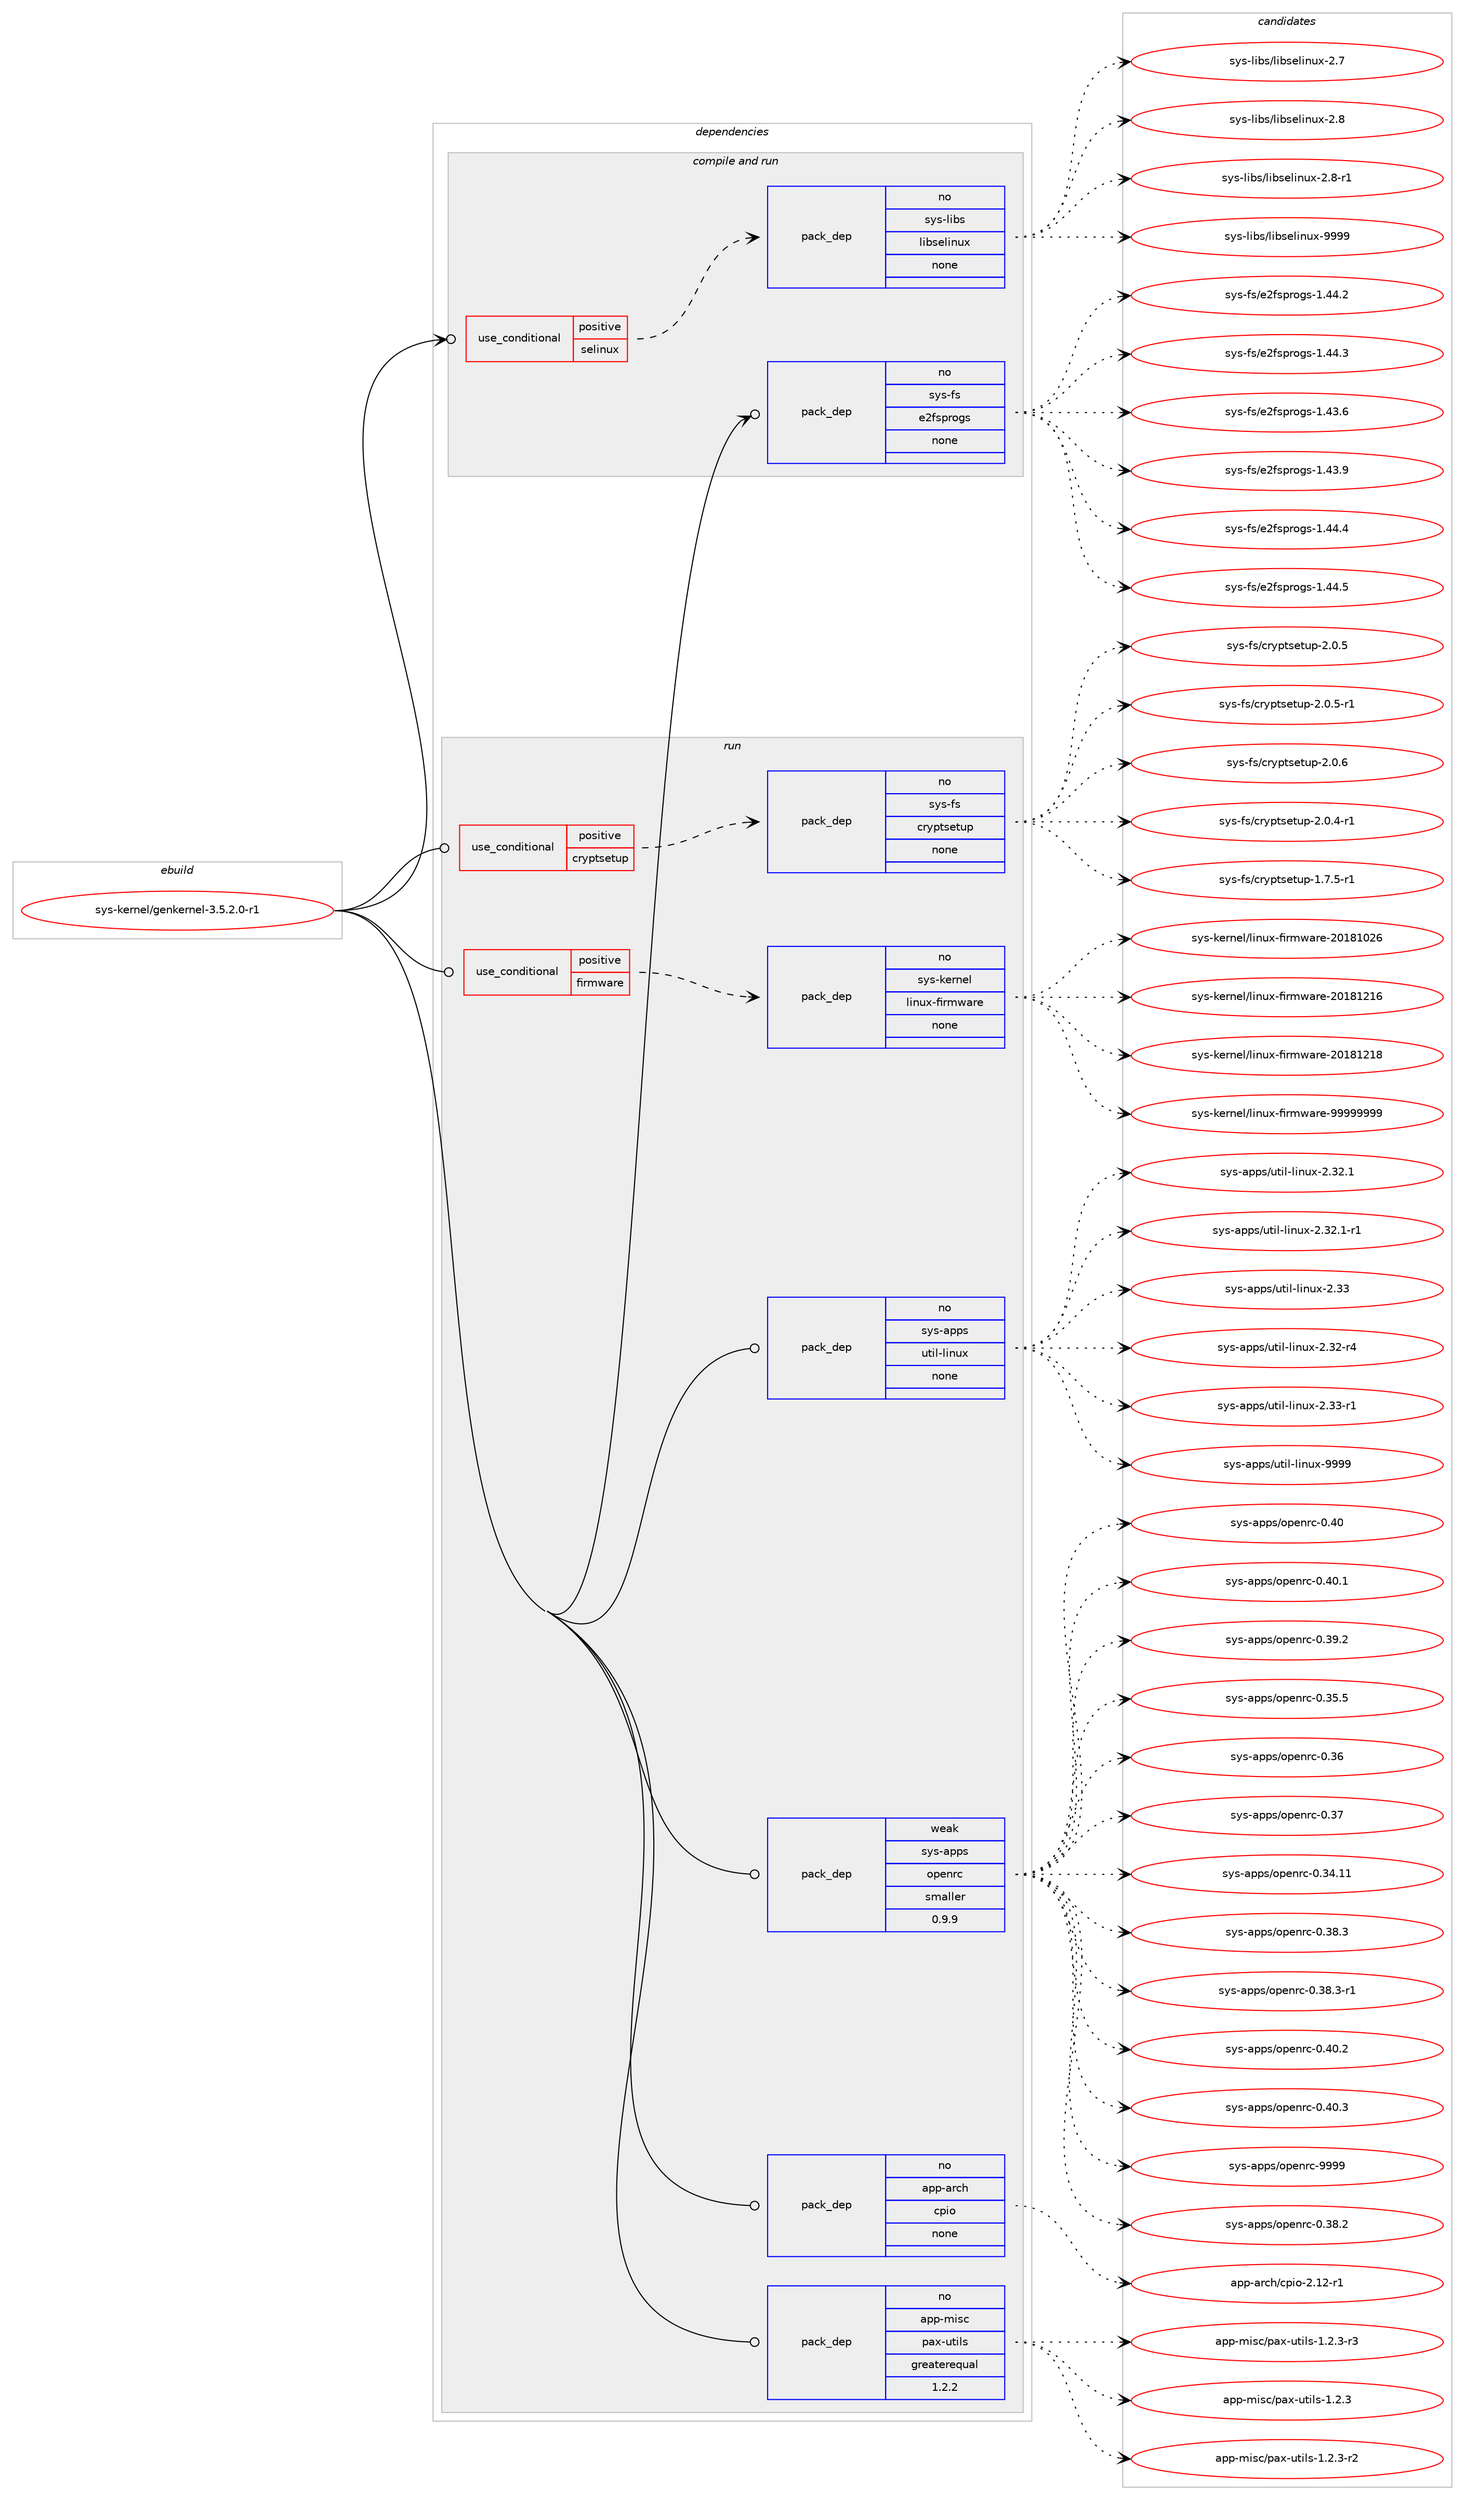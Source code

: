 digraph prolog {

# *************
# Graph options
# *************

newrank=true;
concentrate=true;
compound=true;
graph [rankdir=LR,fontname=Helvetica,fontsize=10,ranksep=1.5];#, ranksep=2.5, nodesep=0.2];
edge  [arrowhead=vee];
node  [fontname=Helvetica,fontsize=10];

# **********
# The ebuild
# **********

subgraph cluster_leftcol {
color=gray;
rank=same;
label=<<i>ebuild</i>>;
id [label="sys-kernel/genkernel-3.5.2.0-r1", color=red, width=4, href="../sys-kernel/genkernel-3.5.2.0-r1.svg"];
}

# ****************
# The dependencies
# ****************

subgraph cluster_midcol {
color=gray;
label=<<i>dependencies</i>>;
subgraph cluster_compile {
fillcolor="#eeeeee";
style=filled;
label=<<i>compile</i>>;
}
subgraph cluster_compileandrun {
fillcolor="#eeeeee";
style=filled;
label=<<i>compile and run</i>>;
subgraph cond1797 {
dependency9390 [label=<<TABLE BORDER="0" CELLBORDER="1" CELLSPACING="0" CELLPADDING="4"><TR><TD ROWSPAN="3" CELLPADDING="10">use_conditional</TD></TR><TR><TD>positive</TD></TR><TR><TD>selinux</TD></TR></TABLE>>, shape=none, color=red];
subgraph pack7380 {
dependency9391 [label=<<TABLE BORDER="0" CELLBORDER="1" CELLSPACING="0" CELLPADDING="4" WIDTH="220"><TR><TD ROWSPAN="6" CELLPADDING="30">pack_dep</TD></TR><TR><TD WIDTH="110">no</TD></TR><TR><TD>sys-libs</TD></TR><TR><TD>libselinux</TD></TR><TR><TD>none</TD></TR><TR><TD></TD></TR></TABLE>>, shape=none, color=blue];
}
dependency9390:e -> dependency9391:w [weight=20,style="dashed",arrowhead="vee"];
}
id:e -> dependency9390:w [weight=20,style="solid",arrowhead="odotvee"];
subgraph pack7381 {
dependency9392 [label=<<TABLE BORDER="0" CELLBORDER="1" CELLSPACING="0" CELLPADDING="4" WIDTH="220"><TR><TD ROWSPAN="6" CELLPADDING="30">pack_dep</TD></TR><TR><TD WIDTH="110">no</TD></TR><TR><TD>sys-fs</TD></TR><TR><TD>e2fsprogs</TD></TR><TR><TD>none</TD></TR><TR><TD></TD></TR></TABLE>>, shape=none, color=blue];
}
id:e -> dependency9392:w [weight=20,style="solid",arrowhead="odotvee"];
}
subgraph cluster_run {
fillcolor="#eeeeee";
style=filled;
label=<<i>run</i>>;
subgraph cond1798 {
dependency9393 [label=<<TABLE BORDER="0" CELLBORDER="1" CELLSPACING="0" CELLPADDING="4"><TR><TD ROWSPAN="3" CELLPADDING="10">use_conditional</TD></TR><TR><TD>positive</TD></TR><TR><TD>cryptsetup</TD></TR></TABLE>>, shape=none, color=red];
subgraph pack7382 {
dependency9394 [label=<<TABLE BORDER="0" CELLBORDER="1" CELLSPACING="0" CELLPADDING="4" WIDTH="220"><TR><TD ROWSPAN="6" CELLPADDING="30">pack_dep</TD></TR><TR><TD WIDTH="110">no</TD></TR><TR><TD>sys-fs</TD></TR><TR><TD>cryptsetup</TD></TR><TR><TD>none</TD></TR><TR><TD></TD></TR></TABLE>>, shape=none, color=blue];
}
dependency9393:e -> dependency9394:w [weight=20,style="dashed",arrowhead="vee"];
}
id:e -> dependency9393:w [weight=20,style="solid",arrowhead="odot"];
subgraph cond1799 {
dependency9395 [label=<<TABLE BORDER="0" CELLBORDER="1" CELLSPACING="0" CELLPADDING="4"><TR><TD ROWSPAN="3" CELLPADDING="10">use_conditional</TD></TR><TR><TD>positive</TD></TR><TR><TD>firmware</TD></TR></TABLE>>, shape=none, color=red];
subgraph pack7383 {
dependency9396 [label=<<TABLE BORDER="0" CELLBORDER="1" CELLSPACING="0" CELLPADDING="4" WIDTH="220"><TR><TD ROWSPAN="6" CELLPADDING="30">pack_dep</TD></TR><TR><TD WIDTH="110">no</TD></TR><TR><TD>sys-kernel</TD></TR><TR><TD>linux-firmware</TD></TR><TR><TD>none</TD></TR><TR><TD></TD></TR></TABLE>>, shape=none, color=blue];
}
dependency9395:e -> dependency9396:w [weight=20,style="dashed",arrowhead="vee"];
}
id:e -> dependency9395:w [weight=20,style="solid",arrowhead="odot"];
subgraph pack7384 {
dependency9397 [label=<<TABLE BORDER="0" CELLBORDER="1" CELLSPACING="0" CELLPADDING="4" WIDTH="220"><TR><TD ROWSPAN="6" CELLPADDING="30">pack_dep</TD></TR><TR><TD WIDTH="110">no</TD></TR><TR><TD>app-arch</TD></TR><TR><TD>cpio</TD></TR><TR><TD>none</TD></TR><TR><TD></TD></TR></TABLE>>, shape=none, color=blue];
}
id:e -> dependency9397:w [weight=20,style="solid",arrowhead="odot"];
subgraph pack7385 {
dependency9398 [label=<<TABLE BORDER="0" CELLBORDER="1" CELLSPACING="0" CELLPADDING="4" WIDTH="220"><TR><TD ROWSPAN="6" CELLPADDING="30">pack_dep</TD></TR><TR><TD WIDTH="110">no</TD></TR><TR><TD>app-misc</TD></TR><TR><TD>pax-utils</TD></TR><TR><TD>greaterequal</TD></TR><TR><TD>1.2.2</TD></TR></TABLE>>, shape=none, color=blue];
}
id:e -> dependency9398:w [weight=20,style="solid",arrowhead="odot"];
subgraph pack7386 {
dependency9399 [label=<<TABLE BORDER="0" CELLBORDER="1" CELLSPACING="0" CELLPADDING="4" WIDTH="220"><TR><TD ROWSPAN="6" CELLPADDING="30">pack_dep</TD></TR><TR><TD WIDTH="110">no</TD></TR><TR><TD>sys-apps</TD></TR><TR><TD>util-linux</TD></TR><TR><TD>none</TD></TR><TR><TD></TD></TR></TABLE>>, shape=none, color=blue];
}
id:e -> dependency9399:w [weight=20,style="solid",arrowhead="odot"];
subgraph pack7387 {
dependency9400 [label=<<TABLE BORDER="0" CELLBORDER="1" CELLSPACING="0" CELLPADDING="4" WIDTH="220"><TR><TD ROWSPAN="6" CELLPADDING="30">pack_dep</TD></TR><TR><TD WIDTH="110">weak</TD></TR><TR><TD>sys-apps</TD></TR><TR><TD>openrc</TD></TR><TR><TD>smaller</TD></TR><TR><TD>0.9.9</TD></TR></TABLE>>, shape=none, color=blue];
}
id:e -> dependency9400:w [weight=20,style="solid",arrowhead="odot"];
}
}

# **************
# The candidates
# **************

subgraph cluster_choices {
rank=same;
color=gray;
label=<<i>candidates</i>>;

subgraph choice7380 {
color=black;
nodesep=1;
choice1151211154510810598115471081059811510110810511011712045504655 [label="sys-libs/libselinux-2.7", color=red, width=4,href="../sys-libs/libselinux-2.7.svg"];
choice1151211154510810598115471081059811510110810511011712045504656 [label="sys-libs/libselinux-2.8", color=red, width=4,href="../sys-libs/libselinux-2.8.svg"];
choice11512111545108105981154710810598115101108105110117120455046564511449 [label="sys-libs/libselinux-2.8-r1", color=red, width=4,href="../sys-libs/libselinux-2.8-r1.svg"];
choice115121115451081059811547108105981151011081051101171204557575757 [label="sys-libs/libselinux-9999", color=red, width=4,href="../sys-libs/libselinux-9999.svg"];
dependency9391:e -> choice1151211154510810598115471081059811510110810511011712045504655:w [style=dotted,weight="100"];
dependency9391:e -> choice1151211154510810598115471081059811510110810511011712045504656:w [style=dotted,weight="100"];
dependency9391:e -> choice11512111545108105981154710810598115101108105110117120455046564511449:w [style=dotted,weight="100"];
dependency9391:e -> choice115121115451081059811547108105981151011081051101171204557575757:w [style=dotted,weight="100"];
}
subgraph choice7381 {
color=black;
nodesep=1;
choice11512111545102115471015010211511211411110311545494652524650 [label="sys-fs/e2fsprogs-1.44.2", color=red, width=4,href="../sys-fs/e2fsprogs-1.44.2.svg"];
choice11512111545102115471015010211511211411110311545494652524651 [label="sys-fs/e2fsprogs-1.44.3", color=red, width=4,href="../sys-fs/e2fsprogs-1.44.3.svg"];
choice11512111545102115471015010211511211411110311545494652514654 [label="sys-fs/e2fsprogs-1.43.6", color=red, width=4,href="../sys-fs/e2fsprogs-1.43.6.svg"];
choice11512111545102115471015010211511211411110311545494652514657 [label="sys-fs/e2fsprogs-1.43.9", color=red, width=4,href="../sys-fs/e2fsprogs-1.43.9.svg"];
choice11512111545102115471015010211511211411110311545494652524652 [label="sys-fs/e2fsprogs-1.44.4", color=red, width=4,href="../sys-fs/e2fsprogs-1.44.4.svg"];
choice11512111545102115471015010211511211411110311545494652524653 [label="sys-fs/e2fsprogs-1.44.5", color=red, width=4,href="../sys-fs/e2fsprogs-1.44.5.svg"];
dependency9392:e -> choice11512111545102115471015010211511211411110311545494652524650:w [style=dotted,weight="100"];
dependency9392:e -> choice11512111545102115471015010211511211411110311545494652524651:w [style=dotted,weight="100"];
dependency9392:e -> choice11512111545102115471015010211511211411110311545494652514654:w [style=dotted,weight="100"];
dependency9392:e -> choice11512111545102115471015010211511211411110311545494652514657:w [style=dotted,weight="100"];
dependency9392:e -> choice11512111545102115471015010211511211411110311545494652524652:w [style=dotted,weight="100"];
dependency9392:e -> choice11512111545102115471015010211511211411110311545494652524653:w [style=dotted,weight="100"];
}
subgraph choice7382 {
color=black;
nodesep=1;
choice1151211154510211547991141211121161151011161171124550464846524511449 [label="sys-fs/cryptsetup-2.0.4-r1", color=red, width=4,href="../sys-fs/cryptsetup-2.0.4-r1.svg"];
choice1151211154510211547991141211121161151011161171124549465546534511449 [label="sys-fs/cryptsetup-1.7.5-r1", color=red, width=4,href="../sys-fs/cryptsetup-1.7.5-r1.svg"];
choice115121115451021154799114121112116115101116117112455046484653 [label="sys-fs/cryptsetup-2.0.5", color=red, width=4,href="../sys-fs/cryptsetup-2.0.5.svg"];
choice1151211154510211547991141211121161151011161171124550464846534511449 [label="sys-fs/cryptsetup-2.0.5-r1", color=red, width=4,href="../sys-fs/cryptsetup-2.0.5-r1.svg"];
choice115121115451021154799114121112116115101116117112455046484654 [label="sys-fs/cryptsetup-2.0.6", color=red, width=4,href="../sys-fs/cryptsetup-2.0.6.svg"];
dependency9394:e -> choice1151211154510211547991141211121161151011161171124550464846524511449:w [style=dotted,weight="100"];
dependency9394:e -> choice1151211154510211547991141211121161151011161171124549465546534511449:w [style=dotted,weight="100"];
dependency9394:e -> choice115121115451021154799114121112116115101116117112455046484653:w [style=dotted,weight="100"];
dependency9394:e -> choice1151211154510211547991141211121161151011161171124550464846534511449:w [style=dotted,weight="100"];
dependency9394:e -> choice115121115451021154799114121112116115101116117112455046484654:w [style=dotted,weight="100"];
}
subgraph choice7383 {
color=black;
nodesep=1;
choice11512111545107101114110101108471081051101171204510210511410911997114101455048495649485054 [label="sys-kernel/linux-firmware-20181026", color=red, width=4,href="../sys-kernel/linux-firmware-20181026.svg"];
choice11512111545107101114110101108471081051101171204510210511410911997114101455048495649504954 [label="sys-kernel/linux-firmware-20181216", color=red, width=4,href="../sys-kernel/linux-firmware-20181216.svg"];
choice11512111545107101114110101108471081051101171204510210511410911997114101455048495649504956 [label="sys-kernel/linux-firmware-20181218", color=red, width=4,href="../sys-kernel/linux-firmware-20181218.svg"];
choice11512111545107101114110101108471081051101171204510210511410911997114101455757575757575757 [label="sys-kernel/linux-firmware-99999999", color=red, width=4,href="../sys-kernel/linux-firmware-99999999.svg"];
dependency9396:e -> choice11512111545107101114110101108471081051101171204510210511410911997114101455048495649485054:w [style=dotted,weight="100"];
dependency9396:e -> choice11512111545107101114110101108471081051101171204510210511410911997114101455048495649504954:w [style=dotted,weight="100"];
dependency9396:e -> choice11512111545107101114110101108471081051101171204510210511410911997114101455048495649504956:w [style=dotted,weight="100"];
dependency9396:e -> choice11512111545107101114110101108471081051101171204510210511410911997114101455757575757575757:w [style=dotted,weight="100"];
}
subgraph choice7384 {
color=black;
nodesep=1;
choice97112112459711499104479911210511145504649504511449 [label="app-arch/cpio-2.12-r1", color=red, width=4,href="../app-arch/cpio-2.12-r1.svg"];
dependency9397:e -> choice97112112459711499104479911210511145504649504511449:w [style=dotted,weight="100"];
}
subgraph choice7385 {
color=black;
nodesep=1;
choice971121124510910511599471129712045117116105108115454946504651 [label="app-misc/pax-utils-1.2.3", color=red, width=4,href="../app-misc/pax-utils-1.2.3.svg"];
choice9711211245109105115994711297120451171161051081154549465046514511450 [label="app-misc/pax-utils-1.2.3-r2", color=red, width=4,href="../app-misc/pax-utils-1.2.3-r2.svg"];
choice9711211245109105115994711297120451171161051081154549465046514511451 [label="app-misc/pax-utils-1.2.3-r3", color=red, width=4,href="../app-misc/pax-utils-1.2.3-r3.svg"];
dependency9398:e -> choice971121124510910511599471129712045117116105108115454946504651:w [style=dotted,weight="100"];
dependency9398:e -> choice9711211245109105115994711297120451171161051081154549465046514511450:w [style=dotted,weight="100"];
dependency9398:e -> choice9711211245109105115994711297120451171161051081154549465046514511451:w [style=dotted,weight="100"];
}
subgraph choice7386 {
color=black;
nodesep=1;
choice1151211154597112112115471171161051084510810511011712045504651504649 [label="sys-apps/util-linux-2.32.1", color=red, width=4,href="../sys-apps/util-linux-2.32.1.svg"];
choice11512111545971121121154711711610510845108105110117120455046515046494511449 [label="sys-apps/util-linux-2.32.1-r1", color=red, width=4,href="../sys-apps/util-linux-2.32.1-r1.svg"];
choice115121115459711211211547117116105108451081051101171204550465151 [label="sys-apps/util-linux-2.33", color=red, width=4,href="../sys-apps/util-linux-2.33.svg"];
choice1151211154597112112115471171161051084510810511011712045504651504511452 [label="sys-apps/util-linux-2.32-r4", color=red, width=4,href="../sys-apps/util-linux-2.32-r4.svg"];
choice1151211154597112112115471171161051084510810511011712045504651514511449 [label="sys-apps/util-linux-2.33-r1", color=red, width=4,href="../sys-apps/util-linux-2.33-r1.svg"];
choice115121115459711211211547117116105108451081051101171204557575757 [label="sys-apps/util-linux-9999", color=red, width=4,href="../sys-apps/util-linux-9999.svg"];
dependency9399:e -> choice1151211154597112112115471171161051084510810511011712045504651504649:w [style=dotted,weight="100"];
dependency9399:e -> choice11512111545971121121154711711610510845108105110117120455046515046494511449:w [style=dotted,weight="100"];
dependency9399:e -> choice115121115459711211211547117116105108451081051101171204550465151:w [style=dotted,weight="100"];
dependency9399:e -> choice1151211154597112112115471171161051084510810511011712045504651504511452:w [style=dotted,weight="100"];
dependency9399:e -> choice1151211154597112112115471171161051084510810511011712045504651514511449:w [style=dotted,weight="100"];
dependency9399:e -> choice115121115459711211211547117116105108451081051101171204557575757:w [style=dotted,weight="100"];
}
subgraph choice7387 {
color=black;
nodesep=1;
choice1151211154597112112115471111121011101149945484651564650 [label="sys-apps/openrc-0.38.2", color=red, width=4,href="../sys-apps/openrc-0.38.2.svg"];
choice115121115459711211211547111112101110114994548465248 [label="sys-apps/openrc-0.40", color=red, width=4,href="../sys-apps/openrc-0.40.svg"];
choice1151211154597112112115471111121011101149945484652484649 [label="sys-apps/openrc-0.40.1", color=red, width=4,href="../sys-apps/openrc-0.40.1.svg"];
choice1151211154597112112115471111121011101149945484651574650 [label="sys-apps/openrc-0.39.2", color=red, width=4,href="../sys-apps/openrc-0.39.2.svg"];
choice1151211154597112112115471111121011101149945484651534653 [label="sys-apps/openrc-0.35.5", color=red, width=4,href="../sys-apps/openrc-0.35.5.svg"];
choice115121115459711211211547111112101110114994548465154 [label="sys-apps/openrc-0.36", color=red, width=4,href="../sys-apps/openrc-0.36.svg"];
choice115121115459711211211547111112101110114994548465155 [label="sys-apps/openrc-0.37", color=red, width=4,href="../sys-apps/openrc-0.37.svg"];
choice115121115459711211211547111112101110114994548465152464949 [label="sys-apps/openrc-0.34.11", color=red, width=4,href="../sys-apps/openrc-0.34.11.svg"];
choice1151211154597112112115471111121011101149945484651564651 [label="sys-apps/openrc-0.38.3", color=red, width=4,href="../sys-apps/openrc-0.38.3.svg"];
choice11512111545971121121154711111210111011499454846515646514511449 [label="sys-apps/openrc-0.38.3-r1", color=red, width=4,href="../sys-apps/openrc-0.38.3-r1.svg"];
choice1151211154597112112115471111121011101149945484652484650 [label="sys-apps/openrc-0.40.2", color=red, width=4,href="../sys-apps/openrc-0.40.2.svg"];
choice1151211154597112112115471111121011101149945484652484651 [label="sys-apps/openrc-0.40.3", color=red, width=4,href="../sys-apps/openrc-0.40.3.svg"];
choice115121115459711211211547111112101110114994557575757 [label="sys-apps/openrc-9999", color=red, width=4,href="../sys-apps/openrc-9999.svg"];
dependency9400:e -> choice1151211154597112112115471111121011101149945484651564650:w [style=dotted,weight="100"];
dependency9400:e -> choice115121115459711211211547111112101110114994548465248:w [style=dotted,weight="100"];
dependency9400:e -> choice1151211154597112112115471111121011101149945484652484649:w [style=dotted,weight="100"];
dependency9400:e -> choice1151211154597112112115471111121011101149945484651574650:w [style=dotted,weight="100"];
dependency9400:e -> choice1151211154597112112115471111121011101149945484651534653:w [style=dotted,weight="100"];
dependency9400:e -> choice115121115459711211211547111112101110114994548465154:w [style=dotted,weight="100"];
dependency9400:e -> choice115121115459711211211547111112101110114994548465155:w [style=dotted,weight="100"];
dependency9400:e -> choice115121115459711211211547111112101110114994548465152464949:w [style=dotted,weight="100"];
dependency9400:e -> choice1151211154597112112115471111121011101149945484651564651:w [style=dotted,weight="100"];
dependency9400:e -> choice11512111545971121121154711111210111011499454846515646514511449:w [style=dotted,weight="100"];
dependency9400:e -> choice1151211154597112112115471111121011101149945484652484650:w [style=dotted,weight="100"];
dependency9400:e -> choice1151211154597112112115471111121011101149945484652484651:w [style=dotted,weight="100"];
dependency9400:e -> choice115121115459711211211547111112101110114994557575757:w [style=dotted,weight="100"];
}
}

}
